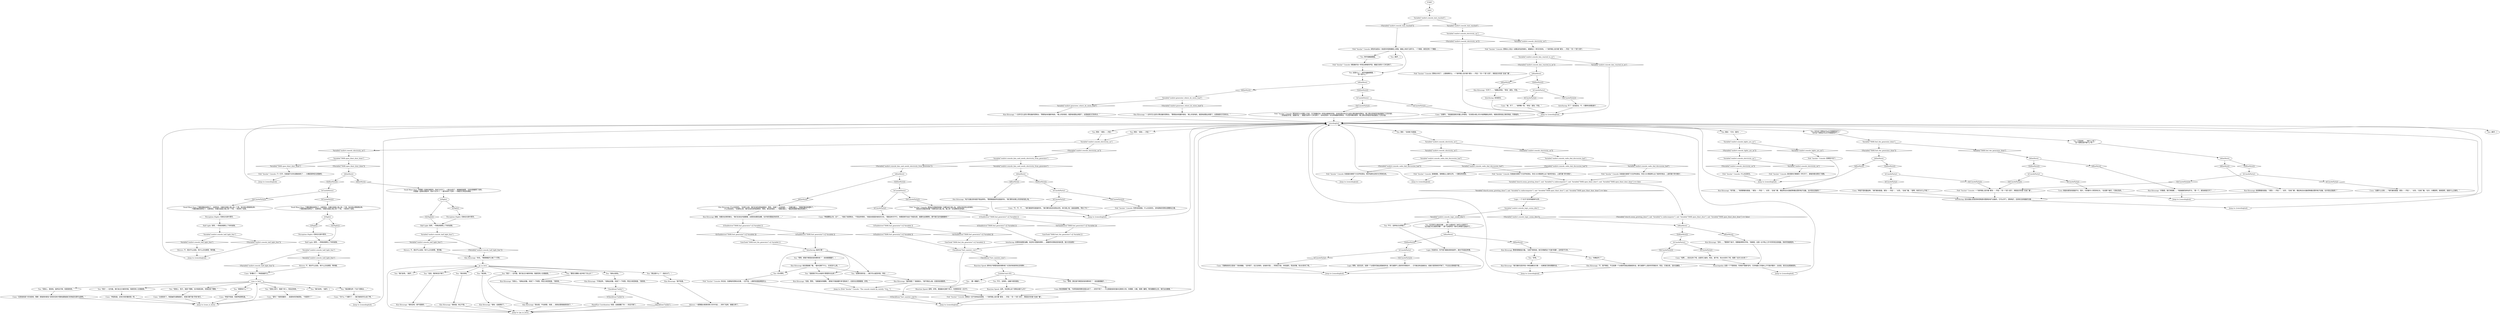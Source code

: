 # SEAFORT INT / FELD INSULAR CONSOLE
# old electronic console – turn on lights and open blast door if fuel in generator
# ==================================================
digraph G {
	  0 [label="START"];
	  1 [label="input"];
	  2 [label="Jump to: [consolinghub]"];
	  3 [label="Encyclopedia: 这是一个气隙系统。军用的*收播*型号。它的电路几乎基本上不可能*篡改*，比如说，是无法远程操控的。"];
	  4 [label="Feld \"Insular\" Console: 刻度盘在玻璃下方无声地滑动。你在UKV频段辨认出了废弃的电台。上面写着“菲尔德岛”。"];
	  5 [label="You: “那边是什么？”（指向大门。）"];
	  6 [label="Kim Kitsuragi: “我有，这就更好了。”"];
	  7 [label="Perception (Sight): 花粉在光束中漂浮。"];
	  8 [label="IsTaskActive(\"TASK.fuel_generator\")--[[ Variable[ ]]"];
	  9 [label="IsTaskActive(\"TASK.fuel_generator\")--[[ Variable[ ]]", shape=diamond];
	  10 [label="!(IsTaskActive(\"TASK.fuel_generator\")--[[ Variable[ ]])", shape=diamond];
	  11 [label="You: “等等，那在我汽車里发现的燃料呢？”（给他看看罐子。）"];
	  12 [label="You: 它到底是……*做什么*的？\n“这个控制台是*做什么*的？”"];
	  13 [label="You: [离开。]"];
	  14 [label="Kim Kitsuragi: “电子设备没有电是不能运转的。”警督看着拨弄刻度盘的你。“我们要先给楼上的发电机通上电。”"];
	  15 [label="Feld \"Insular\" Console: 谁说这东西能用来着？你要先给它通上电。这附近肯定有台发电机。\n谁说这东西能用来着？你要先给它通上电。楼上有一台没燃料的发电机……"];
	  16 [label="Interfacing: 船的引擎！"];
	  17 [label="Kim Kitsuragi: “我不知道。”"];
	  18 [label="You: “我有点害怕。”"];
	  19 [label="Cuno: “坤诺不知道，但是坤诺想知道。”"];
	  20 [label="You: “别担心，孩子。我是个警察。也许我是没枪，但我还是个警察。”"];
	  21 [label="Feld \"Insular\" Console: 绿色的油漆从一体成形的铝制橱柜上剥落。面板上有好几排开关，一个频段，甚至还有一个键盘……"];
	  22 [label="Kim Kitsuragi: “一台年代久远的计算设备的控制台。”警督指向机器的电线。“楼上的发电机，就是电线跑出来那个，这里就是它们的终点。”"];
	  23 [label="IsKimHere()"];
	  24 [label="IsKimHere()", shape=diamond];
	  25 [label="!(IsKimHere())", shape=diamond];
	  26 [label="IsCunoInParty()"];
	  27 [label="IsCunoInParty()", shape=diamond];
	  28 [label="!(IsCunoInParty())", shape=diamond];
	  29 [label="Variable[\"seafort.console_logic_soona_idea\"]"];
	  30 [label="Variable[\"seafort.console_logic_soona_idea\"]", shape=diamond];
	  31 [label="!(Variable[\"seafort.console_logic_soona_idea\"])", shape=diamond];
	  32 [label="Logic: 你说的对。你不是*电路创意改装师*。根本不知道这种事。"];
	  33 [label="You: [离开。]"];
	  34 [label="Perception (Sight): 花粉在光束中漂浮。"];
	  35 [label="cuno_is_here"];
	  36 [label="Kim Kitsuragi: 警督观察着指示器。“这是气隙系统。他们好像把这个叫做*收播*。这样是不行的。”"];
	  37 [label="You: 点头赞同。"];
	  38 [label="Kim Kitsuragi: “不用这样。”他掏出武器，检查了一下枪管，然后又收回枪套。“我有枪。”"];
	  39 [label="Half Light: 突然，一阵焦虑感爬上了你的皮肤。"];
	  40 [label="Half Light: 突然，一阵焦虑感爬上了你的皮肤。"];
	  41 [label="You: 也许我可以联系苏娜——那个女程序员？她可以远程开门……\n“也许我们可以联系苏娜——那个女程序员？她可以帮我们远程开门。”"];
	  42 [label="Kim Kitsuragi: “不，我不确定。不过如果一个女程序员能远程操控的话，那它就算不上是好的军事技术。而且，它很古老。没办法兼容。”"];
	  43 [label="Variable[\"seafort.console_radio_dial_discussion_had\"]"];
	  44 [label="Variable[\"seafort.console_radio_dial_discussion_had\"]", shape=diamond];
	  45 [label="!(Variable[\"seafort.console_radio_dial_discussion_had\"])", shape=diamond];
	  46 [label="Kim Kitsuragi: “我也是。不在那里，但是……刚到这里我就感觉到了。”"];
	  47 [label="Variable[\"TASK.open_blast_door_done\"]"];
	  48 [label="Variable[\"TASK.open_blast_door_done\"]", shape=diamond];
	  49 [label="!(Variable[\"TASK.open_blast_door_done\"])", shape=diamond];
	  50 [label="CheckItem(\"bullet\")"];
	  51 [label="CheckItem(\"bullet\")", shape=diamond];
	  52 [label="!(CheckItem(\"bullet\"))", shape=diamond];
	  53 [label="You: “我们走吧。”[离开。]"];
	  54 [label="GainTask(\"TASK.fuel_the_generator\")--[[ Variable[ ]]"];
	  55 [label="You: 不行，没用的。这罐子感觉很轻。"];
	  56 [label="Jump to: [consolinghub]"];
	  57 [label="Jump to: [consolinghub]"];
	  58 [label="Variable[\"seafort.console_radio_dial_discussion_had\"]"];
	  59 [label="Variable[\"seafort.console_radio_dial_discussion_had\"]", shape=diamond];
	  60 [label="!(Variable[\"seafort.console_radio_dial_discussion_had\"])", shape=diamond];
	  61 [label="Feld \"Insular\" Console: 玻璃很脏，很难看出上面的记号。一切都没有改变。"];
	  62 [label="Interfacing: 自动启动。"];
	  63 [label="Cuno: “旧硬件。”他指着连接在机器上的电线。“应该是从楼上的大电源箱接出来的。电路创意改装之类的狗屁。军事级的。”"];
	  64 [label="IsNight()"];
	  65 [label="IsNight()", shape=diamond];
	  66 [label="!(IsNight())", shape=diamond];
	  67 [label="Kim Kitsuragi: 他往里面看了看。“基本没剩下什么，应该没什么用。”"];
	  68 [label="Cuno: “操，开了……”他咧嘴一笑。“转动：紧急，开启。”"];
	  69 [label="Kim Kitsuragi: 他观察着刻度盘。“‘紧急——开启！’。‘点亮’，‘无线广播’。看起来这台设备控制着这里的电子设备。也许现在还能用？”"];
	  71 [label="Interfacing: 这台设备以前是用来控制房间里那些电气设备的。它可以开门，控制电灯，还具有无线电脑的功能……"];
	  72 [label="Kim Kitsuragi: “好像是。我们来看看……”他指着紧急转动开关。“那一个。紧急按钮打开了……”"];
	  73 [label="You: “我们走吧。”[离开。]"];
	  74 [label="Variable[\"seafort.console_half_light_fear\"]"];
	  75 [label="Variable[\"seafort.console_half_light_fear\"]", shape=diamond];
	  76 [label="!(Variable[\"seafort.console_half_light_fear\"])", shape=diamond];
	  77 [label="Cuno: “哇啊……告诉过你了吧。这是军工级的。而且，差不多，有400多年了吧，我猜？也许1000年？”"];
	  78 [label="Variable[\"seafort.console_half_light_fear\"]"];
	  79 [label="Variable[\"seafort.console_half_light_fear\"]", shape=diamond];
	  80 [label="!(Variable[\"seafort.console_half_light_fear\"])", shape=diamond];
	  81 [label="Cuno: “为什么？门都开了——我们他妈的可以走了啊。”"];
	  82 [label="Cuno: “太他妈好了。狗屁幽灵岛要搞我们，但我们都不能*开枪*射它。”"];
	  83 [label="You: （看一眼罐子。）"];
	  84 [label="Feld \"Insular\" Console: 钥匙像牙齿一样发出咯咯的声音。键盘已经有十几年没用了。"];
	  85 [label="Feld \"Insular\" Console: 控制台上发出一丝黯淡的金色微光，就像鬼火一样闪闪烁烁。一个拨号键上显示着“紧急——开启！”另一个是“点亮”。"];
	  86 [label="Cuno: “不，不，不……”他盯着拨弄刻度盘的你。“我们要先给这玩意加点料。给它通上电！滋滋滋通电，明白了吗？”"];
	  87 [label="You: “好吧。”"];
	  88 [label="Kim Kitsuragi: “岛屿……”警督倾下身子，观察着潦草的字体。“我相信，这是一台*停止工作*的军用无线电脑。用来军事通信的。”"];
	  89 [label="Logic: 等等，说实在的，如果一个女程序员能远程操控的话，那它就算不上是好的军事技术……它可能没有连接前台。或者只是简单的坏掉了。不过这主意倒是不错……"];
	  90 [label="Feld \"Insular\" Console: 门一打开，刻度盘开关的位置就锁死了——大概是某种安全措施吧。"];
	  91 [label="IsCunoInParty()"];
	  92 [label="IsCunoInParty()", shape=diamond];
	  93 [label="!(IsCunoInParty())", shape=diamond];
	  94 [label="Jump to: [cuno_is_here]"];
	  95 [label="Shivers: 一缕薄烟从焦黑的黑火坑中升起……风吹了起来，接着又停了。"];
	  96 [label="Feld \"Insular\" Console: 一个拨号键上显示着“紧急——开启！”另一个是“点亮”。频段显示的是“无线广播”。"];
	  97 [label="IsCunoInParty()"];
	  98 [label="IsCunoInParty()", shape=diamond];
	  99 [label="!(IsCunoInParty())", shape=diamond];
	  100 [label="Variable[\"seafort.console_lights_are_on\"]"];
	  101 [label="Variable[\"seafort.console_lights_are_on\"]", shape=diamond];
	  102 [label="!(Variable[\"seafort.console_lights_are_on\"])", shape=diamond];
	  103 [label="go_in_bros"];
	  104 [label="Half Light: 突然，一阵焦虑感爬上了你的皮肤。"];
	  105 [label="Jump to: [consolinghub]"];
	  106 [label="Cuno: “坤诺知道。这地方妈的像闹鬼一样。”"];
	  107 [label="CheckItem(\"fuel_canister_rcm\")"];
	  108 [label="CheckItem(\"fuel_canister_rcm\")", shape=diamond];
	  109 [label="!(CheckItem(\"fuel_canister_rcm\"))", shape=diamond];
	  110 [label="Reaction Speed: 当然。你还想让这个控制台做什么吗？"];
	  111 [label="Variable[\"seafort.console_electricity_on\"]"];
	  112 [label="Variable[\"seafort.console_electricity_on\"]", shape=diamond];
	  113 [label="!(Variable[\"seafort.console_electricity_on\"])", shape=diamond];
	  114 [label="You: “如果失败的话……我们可以返回内陆，然后……”"];
	  115 [label="Feld \"Insular\" Console: 你在说，没通电的控制台在看，一言不发。上面的刻度盘满是灰尘。"];
	  116 [label="Cuno: “这都什么垃圾……”他盯着刻度盘。紧急——开启！，’‘点亮，'‘无线广播。’也许，大概是吧，按按钮吧，或者什么之类的。”"];
	  117 [label="Shivers: 不，绝对不止这些。有什么正在那里，等待着。"];
	  118 [label="You: 也许这个控制台可以打开那扇防护门？\n“也许这个控制台可以打开那扇防护门？”"];
	  119 [label="Kim Kitsuragi: “打开了……”他露出笑容。“转动：紧急，开启。”"];
	  120 [label="IsCunoInParty()"];
	  121 [label="IsCunoInParty()", shape=diamond];
	  122 [label="!(IsCunoInParty())", shape=diamond];
	  123 [label="Interfacing: 这里到处都是油桶。肯定有只里面有燃料……接着把东西倒进发电机里，就大功告成啦！"];
	  124 [label="Jump to: [consolinghub]"];
	  125 [label="Jump to: [consolinghub]"];
	  126 [label="Jump to: [go_in_bros]"];
	  127 [label="IsTaskActive(\"TASK.fuel_generator\")--[[ Variable[ ]]"];
	  128 [label="IsTaskActive(\"TASK.fuel_generator\")--[[ Variable[ ]]", shape=diamond];
	  129 [label="!(IsTaskActive(\"TASK.fuel_generator\")--[[ Variable[ ]])", shape=diamond];
	  130 [label="You: “别担心，我有枪。虽然没子弹，但是我有枪。”"];
	  131 [label="Cuno: “是吗？”他斜视着你——直透你的灵魂深处。“*你是吗*？”"];
	  132 [label="Kim Kitsuragi: 什么也没发生。“在用它之前，我们应该先把电源修好，警官。你漏了一台发电机……”他看向楼上。“里面好像没有燃料了。”\n什么也没发生。“在使用之前，我们应该先把电源修好，警官。那台发电机……”他看向楼上。“看起来里面好像没有燃料了。”"];
	  133 [label="Feld \"Insular\" Console: 你转动刻度盘，什么也没发生。没有通电的控制台静静站立着。"];
	  134 [label="IsKimHere()"];
	  135 [label="IsKimHere()", shape=diamond];
	  136 [label="!(IsKimHere())", shape=diamond];
	  137 [label="IsKimHere()"];
	  138 [label="IsKimHere()", shape=diamond];
	  139 [label="!(IsKimHere())", shape=diamond];
	  140 [label="Jump to: [consolinghub]"];
	  141 [label="Perception (Sight): 花粉在光束中漂浮。"];
	  142 [label="You: “我没枪。”"];
	  143 [label="You: “我也有枪。”"];
	  144 [label="Kim Kitsuragi: “我的还有，那不是更好。”"];
	  145 [label="Kim Kitsuragi: “我知道。来之不易。”"];
	  146 [label="Small Blast Door: 门嘎吱嘎吱地停住了。在那背后，你看见混凝土墙上有一个洞，有光线从里面透出来。\n门嘎吱嘎吱地停住了。在那背后，你看见混凝土墙上有一个洞，一阵风吹了进来。"];
	  147 [label="Shivers: 不，绝对不止这些。有什么正在那里，等待着。"];
	  148 [label="Shivers: 不，绝对不止这些。有什么正在那里，等待着。"];
	  149 [label="IsKimHere()"];
	  150 [label="IsKimHere()", shape=diamond];
	  151 [label="!(IsKimHere())", shape=diamond];
	  152 [label="Feld \"Insular\" Console: 黑色的灰尘从钥匙上升起，它们就像牙齿一样发出咯咯的声音。这肯定是台年代久远的计算设备的控制台。楼上那台发电机的电线接到了它的内部。\n一阵咯咯的声音，就像牙齿……键盘已经有十几年没用了。这肯定是另一台无线电脑的控制台，不过型号要旧很多。楼上那台发电机的电线接到了它的内部。"];
	  153 [label="Kim Kitsuragi: “有可能……”他观察着刻度盘。“‘紧急——开启！’。‘点亮’，‘无线广播’。看起来这台设备控制着这里的电子设备。也许现在还能用？”"];
	  154 [label="Variable[\"seafort.console_electricity_on\"]"];
	  155 [label="Variable[\"seafort.console_electricity_on\"]", shape=diamond];
	  156 [label="!(Variable[\"seafort.console_electricity_on\"])", shape=diamond];
	  157 [label="You: 不行。这样有点太牵强了。"];
	  158 [label="IsCunoInParty()"];
	  159 [label="IsCunoInParty()", shape=diamond];
	  160 [label="!(IsCunoInParty())", shape=diamond];
	  161 [label="Jump to: [consolinghub]"];
	  162 [label="IsCunoInParty()"];
	  163 [label="IsCunoInParty()", shape=diamond];
	  164 [label="!(IsCunoInParty())", shape=diamond];
	  165 [label="Feld \"Insular\" Console: 什么也没发生。"];
	  166 [label="IsKimHere()"];
	  167 [label="IsKimHere()", shape=diamond];
	  168 [label="!(IsKimHere())", shape=diamond];
	  169 [label="Feld \"Insular\" Console: 刻度盘在玻璃下方无声地滑动。修好电源也没有为它带来生机。"];
	  170 [label="You: “要是又要跟人起冲突了怎么办？”"];
	  171 [label="IsCunoInParty()"];
	  172 [label="IsCunoInParty()", shape=diamond];
	  173 [label="!(IsCunoInParty())", shape=diamond];
	  174 [label="Cuno: “苏娜他妈的又是谁？”他咕噜着。“无所谓了。反正没用的。这他妈可是……军事百万级，你知道的。而且好像，有400多年了吧。”"];
	  175 [label="GainTask(\"TASK.fuel_the_generator\")--[[ Variable[ ]]"];
	  176 [label="Cuno: “还真他妈是个好消息呢，警察！那就用你那支*该死的空枪*把那些要搞我们的狗屁东西吓出屎吧。”"];
	  177 [label="Cuno: 他往里面看了看。“你弄到政府燃料真是太好了——好的不得了——不过里面他妈的基本没剩多少货。你需要，大概，满满一罐吧。等你磨蹭完之后，我们出去看看。”"];
	  178 [label="Jump to: [consolinghub]"];
	  179 [label="IsCunoInParty()"];
	  180 [label="IsCunoInParty()", shape=diamond];
	  181 [label="!(IsCunoInParty())", shape=diamond];
	  182 [label="IsKimHere()"];
	  183 [label="IsKimHere()", shape=diamond];
	  184 [label="!(IsKimHere())", shape=diamond];
	  185 [label="Variable[\"seafort.console_hub_reached\"]"];
	  186 [label="Variable[\"seafort.console_hub_reached\"]", shape=diamond];
	  187 [label="!(Variable[\"seafort.console_hub_reached\"])", shape=diamond];
	  188 [label="Jump to: [Feld \"Insular\" Console: \"The console stands by, mutely. 'Urg...\"]"];
	  189 [label="Variable[\"church.soona_greeting_done\"]  and  Variable[\"tc.radiocomputer\"]  and  Variable[\"TASK.open_blast_door\"]  and  Variable[\"TASK.open_blast_door_done\"] == false"];
	  190 [label="Variable[\"church.soona_greeting_done\"]  and  Variable[\"tc.radiocomputer\"]  and  Variable[\"TASK.open_blast_door\"]  and  Variable[\"TASK.open_blast_door_done\"] == false", shape=diamond];
	  191 [label="!(Variable[\"church.soona_greeting_done\"]  and  Variable[\"tc.radiocomputer\"]  and  Variable[\"TASK.open_blast_door\"]  and  Variable[\"TASK.open_blast_door_done\"] == false)", shape=diamond];
	  192 [label="IsKimHere()"];
	  193 [label="IsKimHere()", shape=diamond];
	  194 [label="!(IsKimHere())", shape=diamond];
	  195 [label="IsCunoInParty()"];
	  196 [label="IsCunoInParty()", shape=diamond];
	  197 [label="!(IsCunoInParty())", shape=diamond];
	  198 [label="Kim Kitsuragi: “但是，警官，”他看着你的眼睛，“那我们可能就要*游*回陆地了。还是先在周围看看，好吧。”"];
	  199 [label="Jump to: [consolinghub]"];
	  200 [label="Small Blast Door: 伴随着一连串的滴答声，防护门打开了。一束光出现了，接着越变越宽，光线也随着照了进来。\n伴随着一连串的滴答声，防护门打开了。一股冷风吹了近来——你看见它背后的黑暗……"];
	  201 [label="Cuno: “卧槽对了！”坤诺指着开口。"];
	  202 [label="IsTaskActive(\"TASK.fuel_generator\")--[[ Variable[ ]]"];
	  203 [label="IsTaskActive(\"TASK.fuel_generator\")--[[ Variable[ ]]", shape=diamond];
	  204 [label="!(IsTaskActive(\"TASK.fuel_generator\")--[[ Variable[ ]])", shape=diamond];
	  205 [label="Interfacing: 开了！自动启动。不，只要转动钥匙就行……"];
	  206 [label="You: 用手指触碰键盘。"];
	  207 [label="Feld \"Insular\" Console: 房间里的灯嘶嘶的一声打开了，昏暗的橙光照亮了周围。"];
	  208 [label="Variable[\"seafort.console_electricity_on\"]"];
	  209 [label="Variable[\"seafort.console_electricity_on\"]", shape=diamond];
	  210 [label="!(Variable[\"seafort.console_electricity_on\"])", shape=diamond];
	  211 [label="Jump to: [consolinghub]"];
	  212 [label="Variable[\"TASK.fuel_the_generator_done\"]"];
	  213 [label="Variable[\"TASK.fuel_the_generator_done\"]", shape=diamond];
	  214 [label="!(Variable[\"TASK.fuel_the_generator_done\"])", shape=diamond];
	  215 [label="Hand/Eye Coordination: 哈里，这就提醒了你——你没子弹了。"];
	  216 [label="You: “那里有什么？”"];
	  217 [label="GainTask(\"TASK.fuel_the_generator\")--[[ Variable[ ]]"];
	  218 [label="Reaction Speed: 那你在汽車里找到的燃料呢？红色的有政府标记的燃料……"];
	  219 [label="Untitled hub (03)"];
	  220 [label="Reaction Speed: 是啊，好吧。里面基本没剩下多少。你得再多找一点才行。"];
	  221 [label="Variable[\"seafort.console_electricity_on\"]"];
	  222 [label="Variable[\"seafort.console_electricity_on\"]", shape=diamond];
	  223 [label="!(Variable[\"seafort.console_electricity_on\"])", shape=diamond];
	  224 [label="Feld \"Insular\" Console: 刻度盘在玻璃下方无声地滑动。你在UKV频段辨认出了废弃的电台。上面写着“菲尔德岛”。"];
	  225 [label="Jump to: [consolinghub]"];
	  226 [label="Cuno: 他指向紧急刻度盘开关，很大，闪烁着令人惊恐的红光。“试试那个破烂。它是红色的。”"];
	  227 [label="You: “刚才——在外面。我们走过沙滩的时候，我感觉有人在看着我。”"];
	  228 [label="Feld \"Insular\" Console: 控制台一言不发地站在那里。一个拨号键上显示着“紧急——开启！”另一个是“点亮”。频段显示的是“无线广播”。"];
	  229 [label="You: 这是什么？（用手指触碰键盘。）\n“这个是什么？”"];
	  230 [label="IsKimHere()"];
	  231 [label="IsKimHere()", shape=diamond];
	  232 [label="!(IsKimHere())", shape=diamond];
	  233 [label="Variable[\"seafort.console_kim_reacted_to_on\"]"];
	  234 [label="Variable[\"seafort.console_kim_reacted_to_on\"]", shape=diamond];
	  235 [label="!(Variable[\"seafort.console_kim_reacted_to_on\"])", shape=diamond];
	  236 [label="Variable[\"seafort.console_kim_said_needs_electricity_from_generator\"]"];
	  237 [label="Variable[\"seafort.console_kim_said_needs_electricity_from_generator\"]", shape=diamond];
	  238 [label="!(Variable[\"seafort.console_kim_said_needs_electricity_from_generator\"])", shape=diamond];
	  239 [label="Logic: 一个*点子*在你的脑海中点亮……"];
	  240 [label="Jump to: [consolinghub]"];
	  241 [label="You: “刚才——在外面。我们走过沙滩的时候，我感觉有人在看着我。”"];
	  242 [label="You: “话说，我的枪没子弹了。”"];
	  243 [label="IsCunoInParty()"];
	  244 [label="IsCunoInParty()", shape=diamond];
	  245 [label="!(IsCunoInParty())", shape=diamond];
	  246 [label="Cuno: “坤诺不是机器战神。”他盯着刻度盘。紧急——开启！，’‘点亮，'‘无线广播。’“是啊，妈的为什么不呢？”"];
	  247 [label="You: “别担心孩子。我是个好人，而且还有枪。”"];
	  248 [label="You: 转到：“紧急——开启！”"];
	  249 [label="You: “等等，那我汽車里发现的燃料呢？”（给他看看罐子。）"];
	  250 [label="Variable[\"seafort.generator_where_do_wires_lead\"]"];
	  251 [label="Variable[\"seafort.generator_where_do_wires_lead\"]", shape=diamond];
	  252 [label="!(Variable[\"seafort.generator_where_do_wires_lead\"])", shape=diamond];
	  253 [label="You: 推动：“灯光（室内）。”"];
	  254 [label="Feld \"Insular\" Console: 控制台关机了，上面铺满灰尘。一个拨号键上显示着“紧急——开启！”另一个是“点亮”。频段显示的是“无线广播”。"];
	  255 [label="IsKimHere()"];
	  256 [label="IsKimHere()", shape=diamond];
	  257 [label="!(IsKimHere())", shape=diamond];
	  258 [label="Cuno: “坤诺要阻止你。这个……”他拍了拍控制台，“不是这样用的。”他指向前面发电机的方向。“里面没料可不行。你要是想开动这个狗屁玩意，就要先加满燃料。要不我们去外面看看吧？”"];
	  259 [label="Kim Kitsuragi: 接着，他看向右侧的微光。“我们应该去外面看看。这里到处都是油桶，也许有的里面还有存货……”"];
	  260 [label="Kim Kitsuragi: “我们最好还是寻找一种机械解决方案——如果我们真有需要的话。”"];
	  261 [label="You: “或者我们可以从船的引擎里弄点出来？”"];
	  262 [label="Kim Kitsuragi: “我的锐影？”他摇摇头。“我不想这么做。还是四处看看吧。”"];
	  263 [label="Jump to: [consolinghub]"];
	  264 [label="Kim Kitsuragi: “你先。”警督朝着开口做了个手势。"];
	  265 [label="IsNight()"];
	  266 [label="IsNight()", shape=diamond];
	  267 [label="!(IsNight())", shape=diamond];
	  268 [label="Variable[\"seafort.console_half_light_fear\"]"];
	  269 [label="Variable[\"seafort.console_half_light_fear\"]", shape=diamond];
	  270 [label="!(Variable[\"seafort.console_half_light_fear\"])", shape=diamond];
	  271 [label="Small Blast Door: 门嘎吱嘎吱地停住了。在那背后，你看见混凝土墙上有一个洞，有光线从里面透出来。\n门嘎吱嘎吱地停住了。在那背后，你看见混凝土墙上有一个洞，一阵风吹了进来。"];
	  272 [label="Kim Kitsuragi: “一台年代久远的计算设备的控制台。”警督指向机器的电线。“楼上的发电机，就是电线跑出来那个，这里就是它们的终点。”"];
	  273 [label="consolinghub"];
	  274 [label="You: 转到：“紧急——开启！”"];
	  275 [label="You: 滑到：“无线电”刻度盘。"];
	  276 [label="You: “你确定吗？”"];
	  277 [label="Feld \"Insular\" Console: 旧按钮卡住了。"];
	  278 [label="Kim Kitsuragi: “别担心。”他掏出武器，检查了一下枪管，然后又收回枪套。“我有枪。”"];
	  279 [label="IsKimHere()"];
	  280 [label="IsKimHere()", shape=diamond];
	  281 [label="!(IsKimHere())", shape=diamond];
	  282 [label="You: “我还要先弄一下这个控制台……”"];
	  0 -> 1
	  1 -> 185
	  2 -> 273
	  3 -> 240
	  4 -> 189
	  5 -> 17
	  6 -> 126
	  7 -> 104
	  8 -> 9
	  8 -> 10
	  9 -> 16
	  10 -> 175
	  11 -> 177
	  12 -> 182
	  14 -> 2
	  15 -> 127
	  16 -> 249
	  16 -> 114
	  16 -> 37
	  16 -> 261
	  17 -> 95
	  18 -> 38
	  19 -> 94
	  20 -> 82
	  21 -> 33
	  21 -> 229
	  21 -> 206
	  22 -> 273
	  23 -> 24
	  23 -> 25
	  24 -> 119
	  25 -> 179
	  26 -> 27
	  26 -> 28
	  27 -> 258
	  28 -> 15
	  29 -> 30
	  29 -> 31
	  30 -> 41
	  30 -> 157
	  31 -> 134
	  32 -> 124
	  34 -> 40
	  35 -> 130
	  35 -> 227
	  35 -> 20
	  35 -> 53
	  35 -> 247
	  35 -> 216
	  35 -> 282
	  36 -> 276
	  36 -> 87
	  37 -> 115
	  38 -> 50
	  39 -> 268
	  40 -> 74
	  41 -> 192
	  42 -> 57
	  43 -> 44
	  43 -> 45
	  44 -> 224
	  45 -> 61
	  46 -> 126
	  47 -> 48
	  47 -> 49
	  48 -> 90
	  49 -> 137
	  50 -> 51
	  50 -> 52
	  51 -> 126
	  52 -> 215
	  54 -> 107
	  55 -> 110
	  56 -> 273
	  57 -> 273
	  58 -> 59
	  58 -> 60
	  59 -> 4
	  60 -> 169
	  61 -> 211
	  62 -> 56
	  63 -> 273
	  64 -> 65
	  64 -> 66
	  65 -> 7
	  66 -> 104
	  67 -> 114
	  67 -> 37
	  67 -> 261
	  68 -> 56
	  69 -> 71
	  71 -> 225
	  72 -> 161
	  74 -> 75
	  74 -> 76
	  75 -> 148
	  76 -> 199
	  77 -> 3
	  78 -> 80
	  78 -> 79
	  79 -> 117
	  80 -> 201
	  81 -> 105
	  82 -> 94
	  83 -> 220
	  84 -> 229
	  85 -> 233
	  86 -> 2
	  87 -> 260
	  88 -> 3
	  89 -> 124
	  90 -> 140
	  91 -> 92
	  91 -> 93
	  92 -> 174
	  93 -> 89
	  94 -> 35
	  95 -> 126
	  96 -> 71
	  97 -> 98
	  97 -> 99
	  98 -> 77
	  99 -> 3
	  100 -> 101
	  100 -> 102
	  101 -> 277
	  102 -> 221
	  103 -> 5
	  103 -> 73
	  103 -> 170
	  103 -> 142
	  103 -> 143
	  103 -> 241
	  103 -> 18
	  103 -> 242
	  104 -> 78
	  105 -> 273
	  106 -> 94
	  107 -> 108
	  107 -> 109
	  108 -> 218
	  109 -> 178
	  110 -> 228
	  111 -> 112
	  111 -> 113
	  112 -> 85
	  113 -> 254
	  114 -> 262
	  115 -> 178
	  117 -> 201
	  118 -> 212
	  119 -> 62
	  120 -> 121
	  120 -> 122
	  121 -> 86
	  122 -> 133
	  123 -> 107
	  124 -> 273
	  125 -> 273
	  126 -> 103
	  127 -> 128
	  127 -> 129
	  128 -> 123
	  129 -> 217
	  130 -> 176
	  131 -> 94
	  132 -> 259
	  133 -> 2
	  134 -> 136
	  134 -> 135
	  135 -> 88
	  136 -> 97
	  137 -> 138
	  137 -> 139
	  138 -> 200
	  139 -> 162
	  140 -> 273
	  141 -> 39
	  142 -> 6
	  143 -> 145
	  144 -> 126
	  145 -> 126
	  146 -> 34
	  147 -> 264
	  148 -> 199
	  149 -> 150
	  149 -> 151
	  150 -> 250
	  151 -> 243
	  152 -> 273
	  153 -> 71
	  154 -> 155
	  154 -> 156
	  155 -> 47
	  156 -> 236
	  157 -> 32
	  158 -> 160
	  158 -> 159
	  159 -> 246
	  160 -> 96
	  161 -> 273
	  162 -> 163
	  162 -> 164
	  163 -> 271
	  164 -> 146
	  165 -> 125
	  166 -> 168
	  166 -> 167
	  167 -> 132
	  168 -> 26
	  169 -> 263
	  170 -> 278
	  171 -> 172
	  171 -> 173
	  172 -> 226
	  173 -> 96
	  174 -> 124
	  175 -> 16
	  176 -> 94
	  177 -> 228
	  178 -> 273
	  179 -> 180
	  179 -> 181
	  180 -> 68
	  181 -> 205
	  182 -> 184
	  182 -> 183
	  183 -> 69
	  184 -> 195
	  185 -> 186
	  185 -> 187
	  186 -> 111
	  187 -> 21
	  188 -> 228
	  189 -> 190
	  189 -> 191
	  190 -> 239
	  191 -> 134
	  192 -> 193
	  192 -> 194
	  193 -> 36
	  194 -> 91
	  195 -> 196
	  195 -> 197
	  196 -> 116
	  197 -> 96
	  198 -> 188
	  199 -> 273
	  200 -> 265
	  201 -> 35
	  202 -> 203
	  202 -> 204
	  203 -> 107
	  204 -> 54
	  205 -> 56
	  206 -> 84
	  207 -> 125
	  208 -> 209
	  208 -> 210
	  209 -> 58
	  210 -> 43
	  211 -> 273
	  212 -> 213
	  212 -> 214
	  213 -> 279
	  214 -> 230
	  215 -> 126
	  216 -> 19
	  217 -> 123
	  218 -> 219
	  219 -> 83
	  219 -> 11
	  219 -> 55
	  220 -> 228
	  221 -> 222
	  221 -> 223
	  222 -> 207
	  223 -> 165
	  224 -> 189
	  225 -> 273
	  226 -> 161
	  227 -> 106
	  228 -> 178
	  229 -> 149
	  230 -> 232
	  230 -> 231
	  231 -> 153
	  232 -> 158
	  233 -> 234
	  233 -> 235
	  234 -> 56
	  235 -> 23
	  236 -> 237
	  236 -> 238
	  237 -> 255
	  238 -> 166
	  239 -> 29
	  240 -> 273
	  241 -> 46
	  242 -> 144
	  243 -> 244
	  243 -> 245
	  244 -> 63
	  245 -> 152
	  246 -> 71
	  247 -> 131
	  248 -> 154
	  249 -> 67
	  250 -> 251
	  250 -> 252
	  251 -> 272
	  252 -> 22
	  253 -> 100
	  254 -> 56
	  255 -> 256
	  255 -> 257
	  256 -> 14
	  257 -> 120
	  258 -> 202
	  259 -> 8
	  260 -> 57
	  261 -> 198
	  262 -> 188
	  263 -> 273
	  264 -> 103
	  265 -> 266
	  265 -> 267
	  266 -> 141
	  267 -> 39
	  268 -> 269
	  268 -> 270
	  269 -> 147
	  270 -> 264
	  271 -> 64
	  272 -> 273
	  273 -> 12
	  273 -> 13
	  273 -> 274
	  273 -> 275
	  273 -> 118
	  273 -> 248
	  273 -> 253
	  274 -> 154
	  275 -> 208
	  276 -> 42
	  277 -> 125
	  278 -> 50
	  279 -> 280
	  279 -> 281
	  280 -> 72
	  281 -> 171
	  282 -> 81
}


